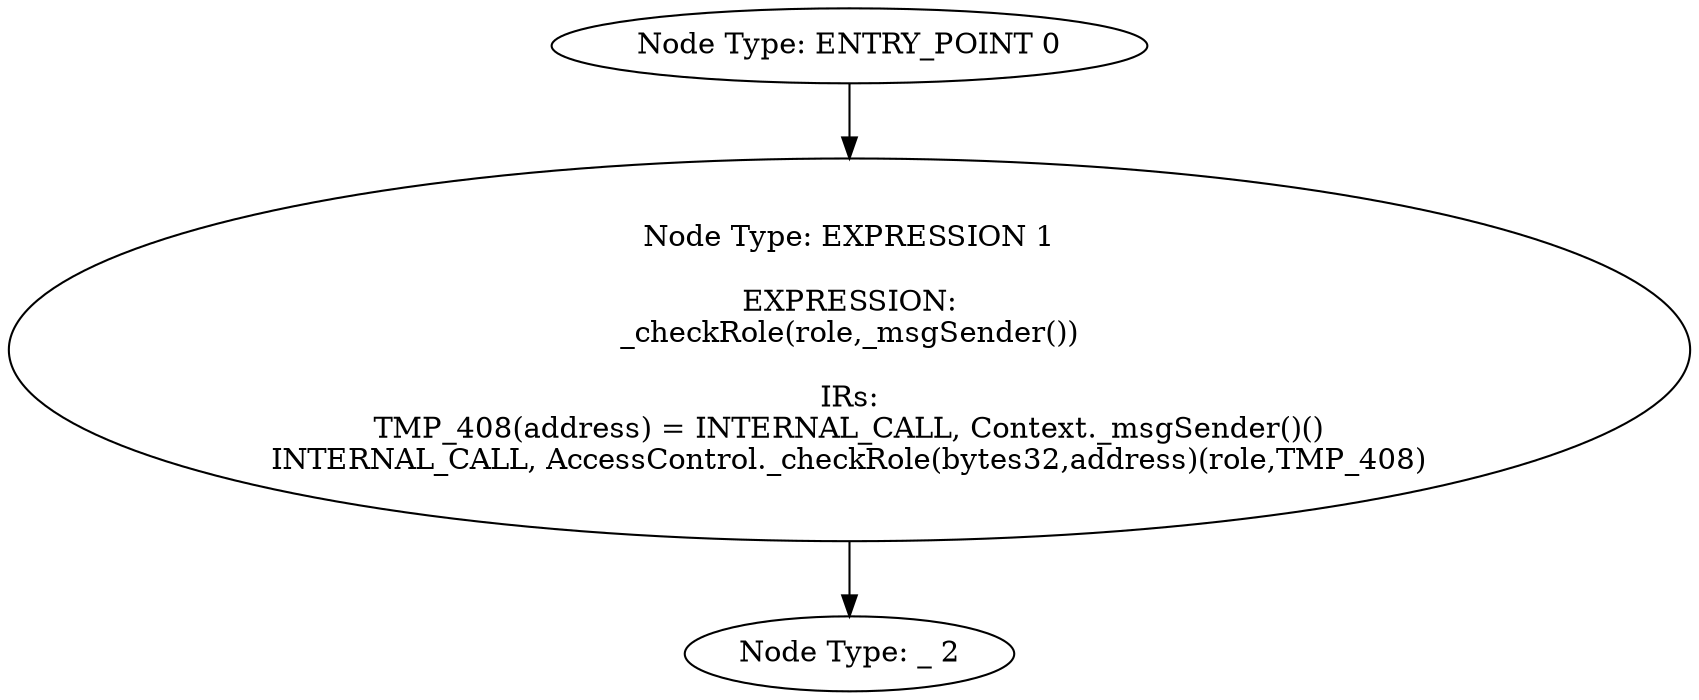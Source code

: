 digraph{
0[label="Node Type: ENTRY_POINT 0
"];
0->1;
1[label="Node Type: EXPRESSION 1

EXPRESSION:
_checkRole(role,_msgSender())

IRs:
TMP_408(address) = INTERNAL_CALL, Context._msgSender()()
INTERNAL_CALL, AccessControl._checkRole(bytes32,address)(role,TMP_408)"];
1->2;
2[label="Node Type: _ 2
"];
}
